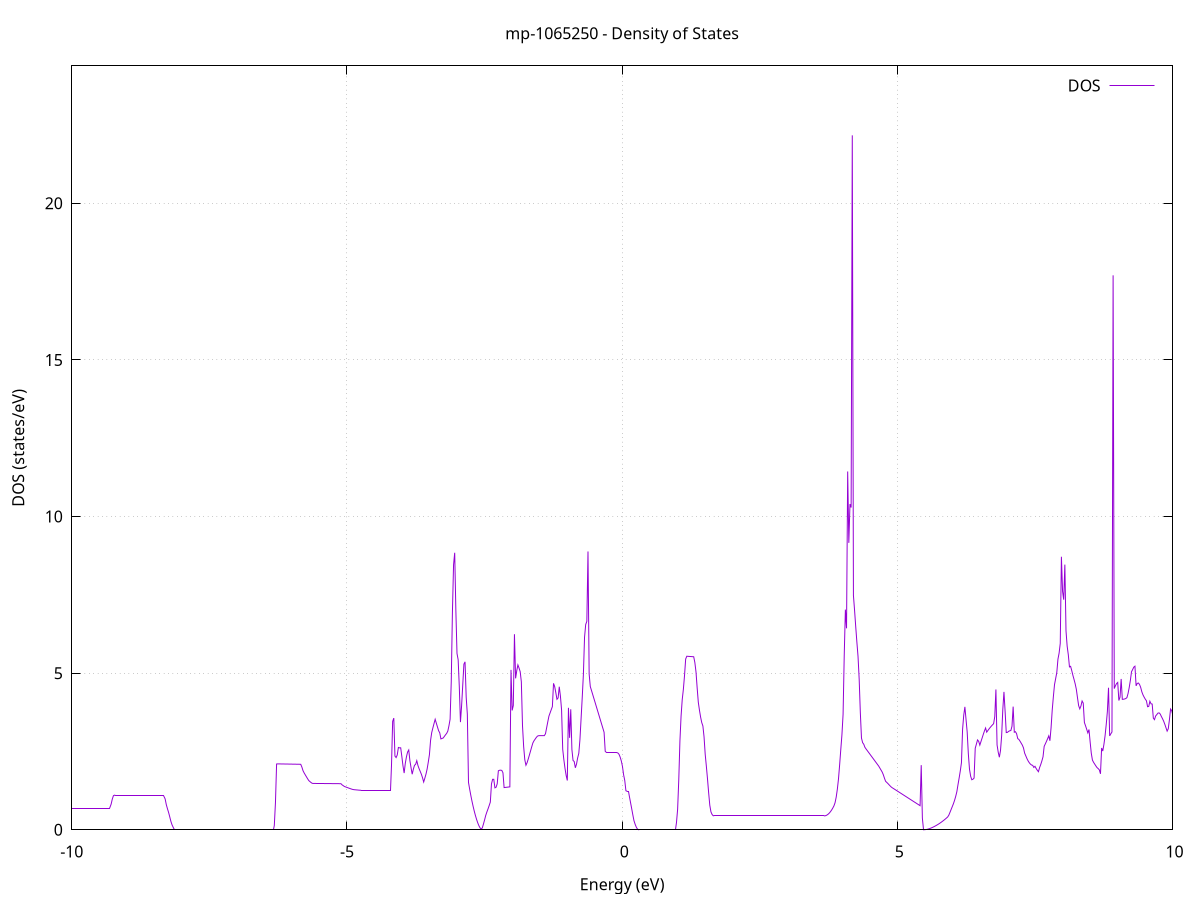 set title 'mp-1065250 - Density of States'
set xlabel 'Energy (eV)'
set ylabel 'DOS (states/eV)'
set grid
set xrange [-10:10]
set yrange [0:24.389]
set xzeroaxis lt -1
set terminal png size 800,600
set output 'mp-1065250_dos_gnuplot.png'
plot '-' using 1:2 with lines title 'DOS'
-17.469700 0.000000
-17.448800 0.000000
-17.427900 0.000000
-17.407000 0.000000
-17.386200 0.000000
-17.365300 0.000000
-17.344400 0.000000
-17.323500 0.000000
-17.302600 0.000000
-17.281800 0.000000
-17.260900 0.000000
-17.240000 0.000000
-17.219100 0.000000
-17.198200 0.000000
-17.177400 0.000000
-17.156500 0.000000
-17.135600 0.000000
-17.114700 0.000000
-17.093900 0.000000
-17.073000 0.000000
-17.052100 0.000000
-17.031200 0.000000
-17.010300 0.000000
-16.989500 0.000000
-16.968600 0.000000
-16.947700 0.000000
-16.926800 0.000000
-16.905900 0.000000
-16.885100 0.000000
-16.864200 0.000000
-16.843300 0.000000
-16.822400 0.000000
-16.801500 0.000000
-16.780700 0.000000
-16.759800 0.000000
-16.738900 0.000000
-16.718000 0.000000
-16.697200 0.000000
-16.676300 0.000000
-16.655400 0.000000
-16.634500 0.000000
-16.613600 0.000000
-16.592800 0.000000
-16.571900 0.000000
-16.551000 0.000000
-16.530100 0.000000
-16.509200 0.000000
-16.488400 0.000000
-16.467500 0.000000
-16.446600 0.000000
-16.425700 0.000000
-16.404900 0.000000
-16.384000 0.000000
-16.363100 0.000000
-16.342200 0.000000
-16.321300 0.000000
-16.300500 0.000000
-16.279600 0.000000
-16.258700 0.000000
-16.237800 0.000000
-16.216900 0.000000
-16.196100 0.000000
-16.175200 0.000000
-16.154300 0.000000
-16.133400 0.000000
-16.112600 0.000000
-16.091700 0.000000
-16.070800 0.000000
-16.049900 0.000000
-16.029000 0.000000
-16.008200 0.000000
-15.987300 0.000000
-15.966400 0.000000
-15.945500 0.000000
-15.924600 0.000000
-15.903800 0.000000
-15.882900 0.000000
-15.862000 0.000000
-15.841100 0.000000
-15.820200 0.000000
-15.799400 0.000000
-15.778500 0.000000
-15.757600 0.000000
-15.736700 0.000000
-15.715900 0.000000
-15.695000 0.000000
-15.674100 0.000000
-15.653200 0.000000
-15.632300 0.000000
-15.611500 0.000000
-15.590600 0.000000
-15.569700 0.004300
-15.548800 0.663300
-15.527900 1.774100
-15.507100 2.967600
-15.486200 5.201300
-15.465300 5.939900
-15.444400 5.939900
-15.423600 5.940000
-15.402700 5.940000
-15.381800 5.940100
-15.360900 5.686000
-15.340000 4.883100
-15.319200 4.119800
-15.298300 2.909200
-15.277400 1.992500
-15.256500 1.992500
-15.235600 1.992500
-15.214800 1.992500
-15.193900 1.992500
-15.173000 1.992500
-15.152100 1.992600
-15.131300 1.992600
-15.110400 1.992600
-15.089500 1.992600
-15.068600 1.992600
-15.047700 1.992600
-15.026900 1.992600
-15.006000 1.992600
-14.985100 1.992600
-14.964200 1.992600
-14.943300 1.992600
-14.922500 1.992600
-14.901600 1.992600
-14.880700 1.992600
-14.859800 1.992600
-14.838900 1.992600
-14.818100 1.992600
-14.797200 1.985600
-14.776300 1.854100
-14.755400 1.725500
-14.734600 1.602800
-14.713700 1.237200
-14.692800 1.212600
-14.671900 1.212600
-14.651000 1.212600
-14.630200 1.212600
-14.609300 1.212600
-14.588400 1.212600
-14.567500 1.212600
-14.546600 1.212600
-14.525800 1.212600
-14.504900 1.212600
-14.484000 1.212600
-14.463100 1.212600
-14.442300 1.212600
-14.421400 1.212600
-14.400500 1.212600
-14.379600 1.212600
-14.358700 1.212600
-14.337900 1.212600
-14.317000 1.212600
-14.296100 1.212600
-14.275200 1.212600
-14.254300 1.212600
-14.233500 1.212600
-14.212600 1.212600
-14.191700 1.212600
-14.170800 1.212600
-14.150000 1.212600
-14.129100 1.212600
-14.108200 1.212600
-14.087300 1.212600
-14.066400 1.212600
-14.045600 1.212600
-14.024700 1.212600
-14.003800 1.212600
-13.982900 1.212600
-13.962000 1.212600
-13.941200 1.212600
-13.920300 1.212600
-13.899400 1.212600
-13.878500 1.212600
-13.857600 1.304100
-13.836800 9.235700
-13.815900 5.172400
-13.795000 0.606900
-13.774100 6.502600
-13.753300 0.000000
-13.732400 0.000000
-13.711500 0.000000
-13.690600 0.000000
-13.669700 0.000000
-13.648900 0.000000
-13.628000 0.000000
-13.607100 0.000000
-13.586200 0.000000
-13.565300 0.000000
-13.544500 0.000000
-13.523600 0.000000
-13.502700 0.000000
-13.481800 0.000000
-13.461000 0.000000
-13.440100 0.000000
-13.419200 0.000000
-13.398300 0.000000
-13.377400 0.000000
-13.356600 0.000000
-13.335700 0.000000
-13.314800 0.000000
-13.293900 0.000000
-13.273000 0.000000
-13.252200 0.000000
-13.231300 0.000000
-13.210400 0.000000
-13.189500 0.000000
-13.168700 0.000000
-13.147800 0.000000
-13.126900 0.000000
-13.106000 0.000000
-13.085100 0.000000
-13.064300 0.000000
-13.043400 0.000000
-13.022500 0.000000
-13.001600 0.000000
-12.980700 0.000000
-12.959900 0.000000
-12.939000 0.000000
-12.918100 0.000000
-12.897200 0.000000
-12.876300 0.000000
-12.855500 0.000000
-12.834600 0.000000
-12.813700 0.000000
-12.792800 0.000000
-12.772000 0.000000
-12.751100 0.000000
-12.730200 0.000000
-12.709300 0.000000
-12.688400 0.000000
-12.667600 0.000000
-12.646700 0.000000
-12.625800 0.000000
-12.604900 0.000000
-12.584000 0.000000
-12.563200 1.319100
-12.542300 8.099800
-12.521400 9.645100
-12.500500 20.399900
-12.479700 0.729300
-12.458800 0.729300
-12.437900 0.729300
-12.417000 0.729300
-12.396100 0.729300
-12.375300 0.729300
-12.354400 0.729300
-12.333500 0.729300
-12.312600 0.729300
-12.291700 0.729300
-12.270900 0.729300
-12.250000 0.729300
-12.229100 0.729300
-12.208200 0.729300
-12.187400 0.729300
-12.166500 0.729300
-12.145600 0.729300
-12.124700 0.729300
-12.103800 0.729300
-12.083000 0.729300
-12.062100 0.729300
-12.041200 0.729300
-12.020300 0.729300
-11.999400 0.729300
-11.978600 0.729300
-11.957700 0.729300
-11.936800 0.729300
-11.915900 0.729300
-11.895000 0.729300
-11.874200 0.729300
-11.853300 0.729300
-11.832400 0.729300
-11.811500 0.729300
-11.790700 0.729300
-11.769800 0.729300
-11.748900 0.729300
-11.728000 0.729300
-11.707100 0.729300
-11.686300 0.729300
-11.665400 0.729300
-11.644500 0.729300
-11.623600 0.729300
-11.602700 0.729300
-11.581900 0.729300
-11.561000 0.729300
-11.540100 0.729300
-11.519200 0.729300
-11.498400 0.729300
-11.477500 0.729300
-11.456600 0.729300
-11.435700 0.729300
-11.414800 0.729300
-11.394000 0.729300
-11.373100 0.729300
-11.352200 0.729300
-11.331300 0.729300
-11.310400 0.729300
-11.289600 0.729300
-11.268700 0.729300
-11.247800 0.729300
-11.226900 0.729300
-11.206100 0.729300
-11.185200 0.729300
-11.164300 0.729300
-11.143400 0.729300
-11.122500 0.729300
-11.101700 0.729300
-11.080800 0.729300
-11.059900 0.729300
-11.039000 0.729300
-11.018100 0.729300
-10.997300 0.729300
-10.976400 0.726700
-10.955500 0.704100
-10.934600 0.690400
-10.913700 0.680600
-10.892900 0.680600
-10.872000 0.680600
-10.851100 0.680600
-10.830200 0.680600
-10.809400 0.680600
-10.788500 0.680600
-10.767600 0.680600
-10.746700 0.680600
-10.725800 0.680600
-10.705000 0.680600
-10.684100 0.680600
-10.663200 0.680600
-10.642300 0.680600
-10.621400 0.680600
-10.600600 0.680600
-10.579700 0.680600
-10.558800 0.680600
-10.537900 0.680600
-10.517100 0.680600
-10.496200 0.680600
-10.475300 0.680600
-10.454400 0.680600
-10.433500 0.680600
-10.412700 0.680600
-10.391800 0.680600
-10.370900 0.680600
-10.350000 0.680600
-10.329100 0.680600
-10.308300 0.680600
-10.287400 0.680600
-10.266500 0.680600
-10.245600 0.680600
-10.224800 0.680600
-10.203900 0.680600
-10.183000 0.680600
-10.162100 0.680600
-10.141200 0.680600
-10.120400 0.680600
-10.099500 0.680600
-10.078600 0.680600
-10.057700 0.680600
-10.036800 0.680600
-10.016000 0.680600
-9.995100 0.680600
-9.974200 0.680600
-9.953300 0.680600
-9.932400 0.680600
-9.911600 0.680600
-9.890700 0.680600
-9.869800 0.680600
-9.848900 0.680600
-9.828100 0.680600
-9.807200 0.680600
-9.786300 0.680600
-9.765400 0.680600
-9.744500 0.680600
-9.723700 0.680600
-9.702800 0.680600
-9.681900 0.680600
-9.661000 0.680600
-9.640100 0.680600
-9.619300 0.680600
-9.598400 0.680600
-9.577500 0.680600
-9.556600 0.680600
-9.535800 0.680600
-9.514900 0.680600
-9.494000 0.680600
-9.473100 0.680600
-9.452200 0.680600
-9.431400 0.680600
-9.410500 0.680600
-9.389600 0.680600
-9.368700 0.680600
-9.347800 0.680600
-9.327000 0.680600
-9.306100 0.680600
-9.285200 0.817400
-9.264300 0.978100
-9.243400 1.089200
-9.222600 1.105900
-9.201700 1.105800
-9.180800 1.105800
-9.159900 1.105700
-9.139100 1.105700
-9.118200 1.105700
-9.097300 1.105600
-9.076400 1.105600
-9.055500 1.105600
-9.034700 1.105500
-9.013800 1.105500
-8.992900 1.105500
-8.972000 1.105400
-8.951100 1.105400
-8.930300 1.105400
-8.909400 1.105300
-8.888500 1.105300
-8.867600 1.105200
-8.846800 1.105200
-8.825900 1.105200
-8.805000 1.105100
-8.784100 1.105100
-8.763200 1.105100
-8.742400 1.105000
-8.721500 1.105000
-8.700600 1.105000
-8.679700 1.104900
-8.658800 1.104900
-8.638000 1.104800
-8.617100 1.104800
-8.596200 1.104800
-8.575300 1.104700
-8.554500 1.104700
-8.533600 1.104700
-8.512700 1.104600
-8.491800 1.104600
-8.470900 1.104600
-8.450100 1.104500
-8.429200 1.104500
-8.408300 1.104500
-8.387400 1.104400
-8.366500 1.104400
-8.345700 1.104300
-8.324800 1.104300
-8.303900 0.985700
-8.283000 0.804000
-8.262100 0.673300
-8.241300 0.555000
-8.220400 0.414900
-8.199500 0.269500
-8.178600 0.157900
-8.157800 0.079300
-8.136900 0.009500
-8.116000 0.000000
-8.095100 0.000000
-8.074200 0.000000
-8.053400 0.000000
-8.032500 0.000000
-8.011600 0.000000
-7.990700 0.000000
-7.969800 0.000000
-7.949000 0.000000
-7.928100 0.000000
-7.907200 0.000000
-7.886300 0.000000
-7.865500 0.000000
-7.844600 0.000000
-7.823700 0.000000
-7.802800 0.000000
-7.781900 0.000000
-7.761100 0.000000
-7.740200 0.000000
-7.719300 0.000000
-7.698400 0.000000
-7.677500 0.000000
-7.656700 0.000000
-7.635800 0.000000
-7.614900 0.000000
-7.594000 0.000000
-7.573200 0.000000
-7.552300 0.000000
-7.531400 0.000000
-7.510500 0.000000
-7.489600 0.000000
-7.468800 0.000000
-7.447900 0.000000
-7.427000 0.000000
-7.406100 0.000000
-7.385200 0.000000
-7.364400 0.000000
-7.343500 0.000000
-7.322600 0.000000
-7.301700 0.000000
-7.280800 0.000000
-7.260000 0.000000
-7.239100 0.000000
-7.218200 0.000000
-7.197300 0.000000
-7.176500 0.000000
-7.155600 0.000000
-7.134700 0.000000
-7.113800 0.000000
-7.092900 0.000000
-7.072100 0.000000
-7.051200 0.000000
-7.030300 0.000000
-7.009400 0.000000
-6.988500 0.000000
-6.967700 0.000000
-6.946800 0.000000
-6.925900 0.000000
-6.905000 0.000000
-6.884200 0.000000
-6.863300 0.000000
-6.842400 0.000000
-6.821500 0.000000
-6.800600 0.000000
-6.779800 0.000000
-6.758900 0.000000
-6.738000 0.000000
-6.717100 0.000000
-6.696200 0.000000
-6.675400 0.000000
-6.654500 0.000000
-6.633600 0.000000
-6.612700 0.000000
-6.591900 0.000000
-6.571000 0.000000
-6.550100 0.000000
-6.529200 0.000000
-6.508300 0.000000
-6.487500 0.000000
-6.466600 0.000000
-6.445700 0.000000
-6.424800 0.000000
-6.403900 0.000000
-6.383100 0.000000
-6.362200 0.000000
-6.341300 0.000000
-6.320400 0.135800
-6.299500 0.862200
-6.278700 2.100300
-6.257800 2.103800
-6.236900 2.103100
-6.216000 2.102500
-6.195200 2.101800
-6.174300 2.101200
-6.153400 2.100500
-6.132500 2.099900
-6.111600 2.099200
-6.090800 2.098600
-6.069900 2.098000
-6.049000 2.097300
-6.028100 2.096700
-6.007200 2.096000
-5.986400 2.095400
-5.965500 2.094800
-5.944600 2.094100
-5.923700 2.093500
-5.902900 2.092800
-5.882000 2.092200
-5.861100 2.091500
-5.840200 2.090900
-5.819300 2.002700
-5.798500 1.886000
-5.777600 1.812900
-5.756700 1.751000
-5.735800 1.689200
-5.714900 1.627900
-5.694100 1.571600
-5.673200 1.538400
-5.652300 1.508100
-5.631400 1.483200
-5.610600 1.479300
-5.589700 1.478900
-5.568800 1.478600
-5.547900 1.478300
-5.527000 1.478000
-5.506200 1.477700
-5.485300 1.477300
-5.464400 1.477000
-5.443500 1.476700
-5.422600 1.476400
-5.401800 1.476100
-5.380900 1.475800
-5.360000 1.475400
-5.339100 1.475100
-5.318200 1.474800
-5.297400 1.474500
-5.276500 1.474200
-5.255600 1.473800
-5.234700 1.473500
-5.213900 1.473200
-5.193000 1.472900
-5.172100 1.472600
-5.151200 1.472200
-5.130300 1.471900
-5.109500 1.471600
-5.088600 1.433600
-5.067700 1.408700
-5.046800 1.382500
-5.025900 1.368800
-5.005100 1.355200
-4.984200 1.341700
-4.963300 1.328300
-4.942400 1.315100
-4.921600 1.302100
-4.900700 1.290200
-4.879800 1.281800
-4.858900 1.277900
-4.838000 1.274400
-4.817200 1.271000
-4.796300 1.267500
-4.775400 1.264000
-4.754500 1.262400
-4.733600 1.261800
-4.712800 1.261800
-4.691900 1.261800
-4.671000 1.261800
-4.650100 1.261800
-4.629300 1.261800
-4.608400 1.261700
-4.587500 1.261700
-4.566600 1.261700
-4.545700 1.261700
-4.524900 1.261700
-4.504000 1.261700
-4.483100 1.261600
-4.462200 1.261600
-4.441300 1.261600
-4.420500 1.261600
-4.399600 1.261600
-4.378700 1.261600
-4.357800 1.261500
-4.336900 1.261500
-4.316100 1.261500
-4.295200 1.261500
-4.274300 1.261500
-4.253400 1.261500
-4.232600 1.261400
-4.211700 1.261400
-4.190800 2.063300
-4.169900 3.460800
-4.149000 3.565400
-4.128200 2.352700
-4.107300 2.305000
-4.086400 2.389600
-4.065500 2.627800
-4.044600 2.615500
-4.023800 2.617600
-4.002900 2.338500
-3.982000 2.040200
-3.961100 1.810500
-3.940300 2.119100
-3.919400 2.327100
-3.898500 2.482700
-3.877600 2.547800
-3.856700 2.208500
-3.835900 1.982800
-3.815000 1.774100
-3.794100 1.931800
-3.773200 2.057300
-3.752300 2.090500
-3.731500 2.206200
-3.710600 2.053300
-3.689700 1.951700
-3.668800 1.863200
-3.648000 1.772600
-3.627100 1.660500
-3.606200 1.524800
-3.585300 1.646800
-3.564400 1.776000
-3.543600 1.939400
-3.522700 2.157900
-3.501800 2.397900
-3.480900 2.854500
-3.460000 3.103100
-3.439200 3.250500
-3.418300 3.390700
-3.397400 3.527300
-3.376500 3.404200
-3.355600 3.282200
-3.334800 3.163900
-3.313900 3.093200
-3.293000 2.900400
-3.272100 2.916600
-3.251300 2.930300
-3.230400 2.981000
-3.209500 3.031600
-3.188600 3.077400
-3.167700 3.149700
-3.146900 3.321100
-3.126000 3.530100
-3.105100 4.729600
-3.084200 6.925400
-3.063300 8.461000
-3.042500 8.844100
-3.021600 7.008700
-3.000700 5.627600
-2.979800 5.430500
-2.959000 4.568400
-2.938100 3.437300
-2.917200 3.959800
-2.896300 4.622100
-2.875400 5.287700
-2.854600 5.362200
-2.833700 4.230000
-2.812800 3.689400
-2.791900 1.512800
-2.771000 1.300300
-2.750200 1.102500
-2.729300 0.919600
-2.708400 0.751500
-2.687500 0.598200
-2.666700 0.459800
-2.645800 0.336100
-2.624900 0.227200
-2.604000 0.134400
-2.583100 0.065100
-2.562300 0.020700
-2.541400 0.058600
-2.520500 0.180900
-2.499600 0.314500
-2.478700 0.458300
-2.457900 0.567800
-2.437000 0.667100
-2.416100 0.772400
-2.395200 0.883800
-2.374300 1.464600
-2.353500 1.611200
-2.332600 1.610700
-2.311700 1.338700
-2.290800 1.357300
-2.270000 1.468200
-2.249100 1.884100
-2.228200 1.899800
-2.207300 1.903500
-2.186400 1.895100
-2.165600 1.818900
-2.144700 1.347200
-2.123800 1.351800
-2.102900 1.356400
-2.082000 1.361000
-2.061200 1.365600
-2.040300 1.370300
-2.019400 5.104300
-1.998500 3.810600
-1.977700 3.966200
-1.956800 6.244600
-1.935900 4.834400
-1.915000 5.079000
-1.894100 5.263400
-1.873300 5.163900
-1.852400 5.046300
-1.831500 4.722800
-1.810600 3.323800
-1.789700 2.658700
-1.768900 2.237700
-1.748000 2.060600
-1.727100 2.141400
-1.706200 2.260200
-1.685400 2.385600
-1.664500 2.515200
-1.643600 2.644900
-1.622700 2.769500
-1.601800 2.840600
-1.581000 2.893500
-1.560100 2.946500
-1.539200 2.989200
-1.518300 3.004200
-1.497400 3.005000
-1.476600 3.005300
-1.455700 3.005700
-1.434800 3.006000
-1.413900 3.006300
-1.393000 3.066000
-1.372200 3.254900
-1.351300 3.445700
-1.330400 3.628500
-1.309500 3.730500
-1.288700 3.831900
-1.267800 3.932900
-1.246900 4.675300
-1.226000 4.573300
-1.205100 4.376200
-1.184300 4.165400
-1.163400 4.210000
-1.142500 4.566600
-1.121600 4.269600
-1.100700 3.830400
-1.079900 2.569400
-1.059000 2.234700
-1.038100 1.958300
-1.017200 1.732000
-0.996400 1.573500
-0.975500 3.893800
-0.954600 2.936000
-0.933700 3.846300
-0.912800 2.560400
-0.892000 2.213300
-0.871100 2.179100
-0.850200 1.978900
-0.829300 2.095000
-0.808400 2.294200
-0.787600 2.440500
-0.766700 2.881300
-0.745800 3.555500
-0.724900 4.232100
-0.704100 4.964400
-0.683200 6.146400
-0.662300 6.552500
-0.641400 6.656900
-0.620500 8.884600
-0.599700 4.977300
-0.578800 4.573800
-0.557900 4.452200
-0.537000 4.330600
-0.516100 4.209000
-0.495300 4.087300
-0.474400 3.965600
-0.453500 3.843900
-0.432600 3.722100
-0.411700 3.600400
-0.390900 3.478500
-0.370000 3.356700
-0.349100 3.234800
-0.328200 3.112800
-0.307400 2.504300
-0.286500 2.456100
-0.265600 2.456100
-0.244700 2.456000
-0.223800 2.456000
-0.203000 2.456000
-0.182100 2.455900
-0.161200 2.455900
-0.140300 2.455900
-0.119400 2.455800
-0.098600 2.455800
-0.077700 2.452600
-0.056800 2.409500
-0.035900 2.319100
-0.015100 2.197000
0.005800 2.021700
0.026700 1.755700
0.047600 1.572700
0.068500 1.246400
0.089300 1.212400
0.110200 1.212400
0.131100 1.069400
0.152000 0.873600
0.172900 0.680200
0.193700 0.479800
0.214600 0.292400
0.235500 0.178300
0.256400 0.087400
0.277200 0.024500
0.298100 0.000300
0.319000 0.000000
0.339900 0.000000
0.360800 0.000000
0.381600 0.000000
0.402500 0.000000
0.423400 0.000000
0.444300 0.000000
0.465200 0.000000
0.486000 0.000000
0.506900 0.000000
0.527800 0.000000
0.548700 0.000000
0.569600 0.000000
0.590400 0.000000
0.611300 0.000000
0.632200 0.000000
0.653100 0.000000
0.673900 0.000000
0.694800 0.000000
0.715700 0.000000
0.736600 0.000000
0.757500 0.000000
0.778300 0.000000
0.799200 0.000000
0.820100 0.000000
0.841000 0.000000
0.861900 0.000000
0.882700 0.000000
0.903600 0.000000
0.924500 0.000000
0.945400 0.000000
0.966200 0.000000
0.987100 0.227900
1.008000 0.653500
1.028900 1.596200
1.049800 2.835500
1.070600 3.627500
1.091500 4.153300
1.112400 4.483000
1.133300 4.924000
1.154200 5.451700
1.175000 5.540500
1.195900 5.537700
1.216800 5.534900
1.237700 5.532100
1.258500 5.529400
1.279400 5.526700
1.300300 5.524000
1.321200 5.338900
1.342100 5.038100
1.362900 4.533800
1.383800 4.071800
1.404700 3.818900
1.425600 3.598500
1.446500 3.421800
1.467300 3.313600
1.488200 2.966000
1.509100 2.410100
1.530000 2.031500
1.550900 1.625400
1.571700 1.184100
1.592600 0.783800
1.613500 0.571300
1.634400 0.488500
1.655200 0.446800
1.676100 0.441300
1.697000 0.441300
1.717900 0.441300
1.738800 0.441300
1.759600 0.441300
1.780500 0.441300
1.801400 0.441300
1.822300 0.441300
1.843200 0.441300
1.864000 0.441300
1.884900 0.441300
1.905800 0.441300
1.926700 0.441300
1.947500 0.441300
1.968400 0.441300
1.989300 0.441300
2.010200 0.441300
2.031100 0.441300
2.051900 0.441300
2.072800 0.441300
2.093700 0.441300
2.114600 0.441300
2.135500 0.441300
2.156300 0.441300
2.177200 0.441300
2.198100 0.441300
2.219000 0.441300
2.239800 0.441300
2.260700 0.441300
2.281600 0.441300
2.302500 0.441300
2.323400 0.441300
2.344200 0.441300
2.365100 0.441300
2.386000 0.441300
2.406900 0.441300
2.427800 0.441300
2.448600 0.441300
2.469500 0.441300
2.490400 0.441300
2.511300 0.441300
2.532200 0.441300
2.553000 0.441300
2.573900 0.441300
2.594800 0.441300
2.615700 0.441300
2.636500 0.441300
2.657400 0.441300
2.678300 0.441300
2.699200 0.441300
2.720100 0.441300
2.740900 0.441300
2.761800 0.441300
2.782700 0.441300
2.803600 0.441300
2.824500 0.441300
2.845300 0.441300
2.866200 0.441300
2.887100 0.441300
2.908000 0.441300
2.928800 0.441300
2.949700 0.441300
2.970600 0.441300
2.991500 0.441300
3.012400 0.441300
3.033200 0.441300
3.054100 0.441300
3.075000 0.441300
3.095900 0.441300
3.116800 0.441300
3.137600 0.441300
3.158500 0.441300
3.179400 0.441300
3.200300 0.441300
3.221100 0.441300
3.242000 0.441300
3.262900 0.441300
3.283800 0.441300
3.304700 0.441300
3.325500 0.441300
3.346400 0.441300
3.367300 0.441300
3.388200 0.441300
3.409100 0.441300
3.429900 0.441300
3.450800 0.441300
3.471700 0.441300
3.492600 0.441300
3.513500 0.441300
3.534300 0.441300
3.555200 0.441300
3.576100 0.441300
3.597000 0.441300
3.617800 0.441300
3.638700 0.441300
3.659600 0.441300
3.680500 0.443000
3.701400 0.452700
3.722200 0.471000
3.743100 0.497800
3.764000 0.533200
3.784900 0.577000
3.805800 0.629400
3.826600 0.690400
3.847500 0.759900
3.868400 0.862400
3.889300 1.040100
3.910100 1.294100
3.931000 1.624800
3.951900 2.074100
3.972800 2.563500
3.993700 3.035800
4.014500 3.685500
4.035400 5.569200
4.056300 7.028400
4.077200 6.432100
4.098100 11.440300
4.118900 9.160700
4.139800 10.397500
4.160700 10.289000
4.181600 22.172000
4.202400 7.482600
4.223300 7.003200
4.244200 6.482300
4.265100 5.990200
4.286000 5.535600
4.306800 4.810200
4.327700 3.749900
4.348600 2.929500
4.369500 2.782000
4.390400 2.730000
4.411200 2.633100
4.432100 2.580000
4.453000 2.530300
4.473900 2.480700
4.494800 2.431000
4.515600 2.381300
4.536500 2.331600
4.557400 2.281800
4.578300 2.232000
4.599100 2.182200
4.620000 2.132300
4.640900 2.082400
4.661800 2.032500
4.682700 1.969900
4.703500 1.908100
4.724400 1.845100
4.745300 1.758700
4.766200 1.647400
4.787100 1.547400
4.807900 1.512700
4.828800 1.476800
4.849700 1.436700
4.870600 1.398000
4.891400 1.362500
4.912300 1.336300
4.933200 1.313100
4.954100 1.289500
4.975000 1.265900
4.995800 1.242300
5.016700 1.218700
5.037600 1.195100
5.058500 1.171500
5.079400 1.147900
5.100200 1.124300
5.121100 1.100600
5.142000 1.077000
5.162900 1.053400
5.183800 1.029800
5.204600 1.006100
5.225500 0.982500
5.246400 0.958800
5.267300 0.935200
5.288100 0.911500
5.309000 0.887900
5.329900 0.864200
5.350800 0.840600
5.371700 0.816900
5.392500 0.793300
5.413400 0.769600
5.434300 2.064300
5.455200 0.373300
5.476100 0.000300
5.496900 0.002600
5.517800 0.007100
5.538700 0.013800
5.559600 0.022800
5.580400 0.034000
5.601300 0.047500
5.622200 0.062800
5.643100 0.079400
5.664000 0.097200
5.684800 0.116300
5.705700 0.136600
5.726600 0.158200
5.747500 0.181000
5.768400 0.205100
5.789200 0.230400
5.810100 0.257000
5.831000 0.284800
5.851900 0.313800
5.872700 0.344200
5.893600 0.375700
5.914500 0.408500
5.935400 0.465000
5.956300 0.554900
5.977100 0.645700
5.998000 0.737300
6.018900 0.829700
6.039800 0.938200
6.060700 1.065300
6.081500 1.214300
6.102400 1.440000
6.123300 1.653500
6.144200 1.878800
6.165100 2.141000
6.185900 3.210200
6.206800 3.656800
6.227700 3.924000
6.248600 3.519800
6.269400 3.120600
6.290300 2.428500
6.311200 1.937700
6.332100 1.711900
6.353000 1.597300
6.373800 1.613600
6.394700 1.650000
6.415600 2.603700
6.436500 2.733800
6.457400 2.868700
6.478200 2.824500
6.499100 2.702700
6.520000 2.816600
6.540900 2.930500
6.561700 3.044300
6.582600 3.152400
6.603500 3.249300
6.624400 3.116500
6.645300 3.169100
6.666100 3.218700
6.687000 3.265200
6.707900 3.308800
6.728800 3.349300
6.749700 3.386800
6.770500 3.614400
6.791400 4.479600
6.812300 2.709100
6.833200 2.478100
6.854000 2.316000
6.874900 2.530800
6.895800 3.009400
6.916700 3.843000
6.937600 4.402800
6.958400 3.783000
6.979300 3.103300
7.000200 3.110100
7.021100 3.140600
7.042000 3.160100
7.062800 3.167800
7.083700 3.307800
7.104600 3.932600
7.125500 3.114800
7.146400 3.131500
7.167200 3.066500
7.188100 2.911400
7.209000 2.884200
7.229900 2.828000
7.250700 2.765200
7.271600 2.702900
7.292500 2.613900
7.313400 2.447900
7.334300 2.361300
7.355100 2.274000
7.376000 2.200300
7.396900 2.142500
7.417800 2.096900
7.438700 2.068300
7.459500 2.056700
7.480400 1.990800
7.501300 2.025600
7.522200 1.958500
7.543000 1.901200
7.563900 1.853700
7.584800 1.984000
7.605700 2.082300
7.626600 2.197000
7.647400 2.329100
7.668300 2.662700
7.689200 2.742500
7.710100 2.822700
7.731000 2.908100
7.751800 2.998500
7.772700 2.842000
7.793600 3.258100
7.814500 3.819200
7.835300 4.247600
7.856200 4.634600
7.877100 4.827300
7.898000 5.026400
7.918900 5.448600
7.939700 5.641200
7.960600 5.950000
7.981500 8.717100
8.002400 7.612100
8.023300 7.346300
8.044100 8.466400
8.065000 6.352100
8.085900 5.863600
8.106800 5.588700
8.127700 5.199800
8.148500 5.218600
8.169400 5.082500
8.190300 4.930900
8.211200 4.797700
8.232000 4.657900
8.252900 4.483000
8.273800 4.214000
8.294700 3.961800
8.315600 3.860100
8.336400 3.952800
8.357300 4.111800
8.378200 4.043800
8.399100 3.425800
8.420000 3.319700
8.440800 3.208700
8.461700 3.093700
8.482600 3.201100
8.503500 2.804700
8.524300 2.443600
8.545200 2.224200
8.566100 2.152800
8.587000 2.095100
8.607900 2.038100
8.628700 1.985500
8.649600 1.953400
8.670500 1.913100
8.691400 1.786200
8.712300 2.610600
8.733100 2.513400
8.754000 2.728300
8.774900 3.001700
8.795800 3.359100
8.816600 3.772300
8.837500 4.534300
8.858400 2.996500
8.879300 3.063000
8.900200 3.121300
8.921000 17.701500
8.941900 4.507600
8.962800 4.596400
8.983700 4.668800
9.004600 4.704400
9.025400 4.127000
9.046300 4.233800
9.067200 4.814700
9.088100 4.164500
9.109000 4.167800
9.129800 4.175900
9.150700 4.189400
9.171600 4.218700
9.192500 4.351600
9.213300 4.540300
9.234200 4.766600
9.255100 5.044700
9.276000 5.115500
9.296900 5.193500
9.317700 5.222700
9.338600 4.595300
9.359500 4.672200
9.380400 4.686100
9.401300 4.638700
9.422100 4.544800
9.443000 4.404100
9.463900 4.306800
9.484800 4.234300
9.505600 4.170300
9.526500 4.118100
9.547400 3.929000
9.568300 3.937700
9.589200 4.103300
9.610000 4.022400
9.630900 4.013800
9.651800 3.564600
9.672700 3.515900
9.693600 3.632600
9.714400 3.676500
9.735300 3.723900
9.756200 3.732800
9.777100 3.694800
9.797900 3.616800
9.818800 3.545900
9.839700 3.465900
9.860600 3.366800
9.881500 3.258200
9.902300 3.149900
9.923200 3.225600
9.944100 3.512800
9.965000 3.855500
9.985900 3.803400
10.006700 3.650300
10.027600 3.535100
10.048500 3.467800
10.069400 3.462400
10.090300 3.466000
10.111100 3.441000
10.132000 3.421100
10.152900 3.445300
10.173800 3.471100
10.194600 3.494100
10.215500 3.514200
10.236400 3.549400
10.257300 3.570100
10.278200 3.440900
10.299000 4.353900
10.319900 3.974300
10.340800 3.807200
10.361700 3.962900
10.382600 4.123900
10.403400 4.346900
10.424300 4.243800
10.445200 4.058500
10.466100 4.008300
10.486900 3.827900
10.507800 3.717300
10.528700 3.606600
10.549600 3.740100
10.570500 3.798500
10.591300 3.875000
10.612200 4.142100
10.633100 4.338500
10.654000 4.345900
10.674900 4.429500
10.695700 4.504200
10.716600 4.559500
10.737500 4.277200
10.758400 4.213000
10.779200 4.148500
10.800100 4.085000
10.821000 4.008200
10.841900 4.001500
10.862800 4.287000
10.883600 4.274200
10.904500 4.225900
10.925400 4.157800
10.946300 4.069900
10.967200 3.874900
10.988000 3.524000
11.008900 3.362700
11.029800 3.443200
11.050700 3.335300
11.071600 3.196700
11.092400 3.058400
11.113300 2.931700
11.134200 2.510700
11.155100 2.437700
11.175900 2.426800
11.196800 2.427700
11.217700 2.434100
11.238600 2.440600
11.259500 2.447200
11.280300 2.453800
11.301200 2.460500
11.322100 2.467200
11.343000 2.474000
11.363900 2.650000
11.384700 2.889600
11.405600 2.377000
11.426500 2.392100
11.447400 2.406800
11.468200 2.533800
11.489100 2.687100
11.510000 2.812400
11.530900 2.759800
11.551800 2.669300
11.572600 2.769200
11.593500 2.875700
11.614400 3.060200
11.635300 3.224000
11.656200 3.259000
11.677000 3.288300
11.697900 3.581700
11.718800 3.559900
11.739700 3.580200
11.760500 3.616300
11.781400 3.669200
11.802300 3.456300
11.823200 3.498800
11.844100 3.595700
11.864900 3.722000
11.885800 3.600300
11.906700 3.758500
11.927600 3.905000
11.948500 3.976600
11.969300 3.990800
11.990200 4.128800
12.011100 4.606700
12.032000 4.996900
12.052900 5.081700
12.073700 4.878900
12.094600 4.621100
12.115500 3.842500
12.136400 3.622700
12.157200 3.425800
12.178100 3.263300
12.199000 3.822100
12.219900 3.875600
12.240800 3.977700
12.261600 4.072600
12.282500 3.708700
12.303400 3.662800
12.324300 3.671600
12.345200 3.886600
12.366000 4.650100
12.386900 5.655000
12.407800 4.373500
12.428700 3.679800
12.449500 3.910800
12.470400 4.472700
12.491300 4.526200
12.512200 4.456200
12.533100 4.213900
12.553900 3.886900
12.574800 3.506400
12.595700 3.475900
12.616600 5.176300
12.637500 3.643900
12.658300 3.612600
12.679200 3.562600
12.700100 3.504100
12.721000 3.332100
12.741800 3.337100
12.762700 3.354600
12.783600 3.384700
12.804500 3.419900
12.825400 3.460300
12.846200 3.511400
12.867100 3.574100
12.888000 3.812400
12.908900 3.951600
12.929800 4.063800
12.950600 4.179000
12.971500 4.271100
12.992400 4.321200
13.013300 4.338400
13.034200 4.445500
13.055000 4.641000
13.075900 4.710700
13.096800 4.782400
13.117700 4.763400
13.138500 5.430300
13.159400 5.064700
13.180300 5.018700
13.201200 4.990500
13.222100 4.941500
13.242900 4.883900
13.263800 4.820100
13.284700 4.749100
13.305600 4.674100
13.326500 4.609100
13.347300 4.608800
13.368200 4.592800
13.389100 5.169000
13.410000 5.094800
13.430800 4.968400
13.451700 4.951800
13.472600 5.269500
13.493500 5.647000
13.514400 5.938700
13.535200 6.133400
13.556100 6.247000
13.577000 6.340700
13.597900 7.028600
13.618800 5.351200
13.639600 5.108000
13.660500 4.895600
13.681400 4.648900
13.702300 4.628600
13.723100 4.265300
13.744000 3.944500
13.764900 3.708500
13.785800 3.556300
13.806700 3.345000
13.827500 3.208500
13.848400 3.141400
13.869300 3.142400
13.890200 3.218200
13.911100 3.405800
13.931900 3.661500
13.952800 3.694200
13.973700 3.625300
13.994600 3.577500
14.015500 3.500800
14.036300 3.423900
14.057200 3.384600
14.078100 3.349100
14.099000 3.275700
14.119800 3.261900
14.140700 3.249400
14.161600 3.380900
14.182500 3.437900
14.203400 3.505900
14.224200 3.628500
14.245100 3.893600
14.266000 4.143400
14.286900 4.336900
14.307800 4.739500
14.328600 4.844000
14.349500 4.731600
14.370400 4.849100
14.391300 4.927500
14.412100 5.117100
14.433000 5.415100
14.453900 5.233000
14.474800 4.225800
14.495700 4.145500
14.516500 4.238600
14.537400 3.939700
14.558300 3.868800
14.579200 3.791900
14.600100 3.707000
14.620900 3.608100
14.641800 3.431700
14.662700 3.385800
14.683600 3.240200
14.704400 3.099800
14.725300 2.962800
14.746200 2.871100
14.767100 2.821400
14.788000 2.848900
14.808800 2.936200
14.829700 3.042900
14.850600 3.225300
14.871500 3.498700
14.892400 3.659100
14.913200 3.813400
14.934100 4.514200
14.955000 4.800800
14.975900 5.025200
14.996800 5.067100
15.017600 4.937200
15.038500 4.859300
15.059400 4.768500
15.080300 4.101700
15.101100 4.114700
15.122000 4.486200
15.142900 4.486100
15.163800 4.261200
15.184700 4.291800
15.205500 4.370300
15.226400 4.669000
15.247300 4.196500
15.268200 4.241200
15.289100 4.268500
15.309900 4.285000
15.330800 4.277900
15.351700 4.236100
15.372600 4.223900
15.393400 4.276800
15.414300 4.359700
15.435200 4.269000
15.456100 4.100900
15.477000 4.056300
15.497800 4.014400
15.518700 3.709800
15.539600 3.544800
15.560500 3.147900
15.581400 3.115100
15.602200 3.177600
15.623100 3.227600
15.644000 3.366800
15.664900 3.465600
15.685700 3.398200
15.706600 3.335000
15.727500 3.298700
15.748400 3.289400
15.769300 3.298900
15.790100 3.299600
15.811000 3.297100
15.831900 3.315900
15.852800 3.357000
15.873700 3.409500
15.894500 3.481100
15.915400 3.568100
15.936300 3.669900
15.957200 4.110100
15.978100 3.987900
15.998900 3.923400
16.019800 3.921500
16.040700 3.989400
16.061600 3.999800
16.082400 4.031300
16.103300 4.225200
16.124200 4.452900
16.145100 4.669700
16.166000 5.281500
16.186800 5.412800
16.207700 5.376500
16.228600 5.324200
16.249500 5.266600
16.270400 5.203700
16.291200 4.512700
16.312100 4.460700
16.333000 4.484900
16.353900 4.568000
16.374700 4.708200
16.395600 4.867800
16.416500 5.224200
16.437400 5.481200
16.458300 5.723900
16.479100 5.241000
16.500000 5.063900
16.520900 4.840200
16.541800 4.590700
16.562700 4.341000
16.583500 4.429700
16.604400 4.468100
16.625300 4.519800
16.646200 4.580500
16.667000 4.733300
16.687900 4.888000
16.708800 5.037000
16.729700 5.126600
16.750600 5.192600
16.771400 5.229700
16.792300 5.247900
16.813200 5.233900
16.834100 5.209500
16.855000 5.176000
16.875800 5.092000
16.896700 4.981200
16.917600 4.880600
16.938500 4.782600
16.959400 4.704400
16.980200 4.702100
17.001100 4.708100
17.022000 4.813300
17.042900 5.087700
17.063700 5.143100
17.084600 5.266900
17.105500 5.652100
17.126400 5.249300
17.147300 4.916900
17.168100 5.385600
17.189000 5.574800
17.209900 6.772000
17.230800 5.981200
17.251700 5.243500
17.272500 4.988700
17.293400 4.973000
17.314300 4.914900
17.335200 4.929400
17.356000 4.852800
17.376900 4.736700
17.397800 4.665100
17.418700 4.580700
17.439600 4.424800
17.460400 4.246500
17.481300 3.967200
17.502200 3.852000
17.523100 3.749600
17.544000 5.246600
17.564800 3.424300
17.585700 3.399000
17.606600 3.383500
17.627500 3.393300
17.648300 3.426900
17.669200 3.488200
17.690100 3.721800
17.711000 4.822600
17.731900 5.130100
17.752700 5.189400
17.773600 5.185200
17.794500 6.159800
17.815400 5.408500
17.836300 3.733900
17.857100 3.655200
17.878000 3.544300
17.898900 3.511800
17.919800 3.535800
17.940700 3.563300
17.961500 4.679100
17.982400 5.365200
18.003300 5.299800
18.024200 5.018400
18.045000 4.635300
18.065900 4.220900
18.086800 4.066100
18.107700 3.951300
18.128600 3.901700
18.149400 3.850400
18.170300 3.783700
18.191200 3.903100
18.212100 3.910900
18.233000 3.937500
18.253800 6.202000
18.274700 4.042900
18.295600 4.229000
18.316500 4.424600
18.337300 4.629300
18.358200 4.767200
18.379100 4.907000
18.400000 5.463200
18.420900 5.792900
18.441700 6.116300
18.462600 6.488400
18.483500 7.117900
18.504400 8.232200
18.525300 7.255900
18.546100 6.306300
18.567000 5.717700
18.587900 5.152600
18.608800 4.822400
18.629600 4.552600
18.650500 4.284900
18.671400 4.085500
18.692300 3.922000
18.713200 3.883600
18.734000 4.636300
18.754900 4.919700
18.775800 5.054800
18.796700 5.477600
18.817600 5.963400
18.838400 6.260700
18.859300 7.153600
18.880200 6.571500
18.901100 6.264100
18.922000 6.025100
18.942800 5.685200
18.963700 5.344500
18.984600 4.789400
19.005500 5.075000
19.026300 5.092700
19.047200 5.055700
19.068100 5.052300
19.089000 5.081000
19.109900 5.070200
19.130700 5.036600
19.151600 4.970500
19.172500 4.896000
19.193400 5.031500
19.214300 4.986300
19.235100 4.899600
19.256000 4.821000
19.276900 4.653700
19.297800 4.500400
19.318600 4.342300
19.339500 5.147100
19.360400 5.666600
19.381300 4.175800
19.402200 3.896500
19.423000 3.846600
19.443900 3.809800
19.464800 3.781800
19.485700 3.751800
19.506600 3.719200
19.527400 3.629200
19.548300 3.366500
19.569200 3.215300
19.590100 3.155300
19.611000 3.621500
19.631800 3.868300
19.652700 3.970300
19.673600 4.262300
19.694500 4.577600
19.715300 4.746500
19.736200 4.923200
19.757100 5.110800
19.778000 5.285800
19.798900 5.376600
19.819700 6.163100
19.840600 6.288700
19.861500 5.030800
19.882400 3.339800
19.903300 3.287700
19.924100 3.245600
19.945000 3.214600
19.965900 3.194400
19.986800 3.182200
20.007600 3.186600
20.028500 3.253000
20.049400 3.308900
20.070300 3.364600
20.091200 3.335300
20.112000 3.292500
20.132900 3.310700
20.153800 3.804700
20.174700 4.022100
20.195600 4.447600
20.216400 4.211600
20.237300 4.626600
20.258200 4.614700
20.279100 4.621100
20.299900 4.817400
20.320800 5.617000
20.341700 6.044000
20.362600 6.337100
20.383500 6.226400
20.404300 4.975300
20.425200 4.571900
20.446100 4.446700
20.467000 6.371000
20.487900 5.966200
20.508700 5.520100
20.529600 5.877800
20.550500 6.246000
20.571400 6.588300
20.592300 6.879000
20.613100 6.873400
20.634000 6.850700
20.654900 6.426600
20.675800 5.876800
20.696600 5.261700
20.717500 4.612500
20.738400 4.238400
20.759300 4.191100
20.780200 4.116800
20.801000 4.227300
20.821900 4.466500
20.842800 4.685500
20.863700 4.867600
20.884600 5.328600
20.905400 5.457800
20.926300 5.554500
20.947200 5.622100
20.968100 5.648800
20.988900 5.544300
21.009800 5.291200
21.030700 4.835500
21.051600 4.472500
21.072500 4.170600
21.093300 4.003500
21.114200 4.292500
21.135100 4.016700
21.156000 3.913900
21.176900 3.879100
21.197700 3.853600
21.218600 3.831800
21.239500 3.432900
21.260400 3.400200
21.281200 3.371400
21.302100 3.346400
21.323000 3.326000
21.343900 3.555300
21.364800 3.613200
21.385600 3.692000
21.406500 3.651400
21.427400 3.349300
21.448300 2.823400
21.469200 2.572100
21.490000 2.482400
21.510900 2.397200
21.531800 2.283100
21.552700 2.151900
21.573600 2.006700
21.594400 1.847900
21.615300 1.691400
21.636200 1.485600
21.657100 1.370200
21.677900 1.259000
21.698800 1.152400
21.719700 1.060400
21.740600 0.980700
21.761500 0.905100
21.782300 0.833400
21.803200 0.765800
21.824100 0.704100
21.845000 0.651200
21.865900 0.621500
21.886700 0.595300
21.907600 0.571500
21.928500 0.549900
21.949400 0.529400
21.970200 0.509000
21.991100 0.488600
22.012000 0.468400
22.032900 0.448200
22.053800 0.428100
22.074600 0.408100
22.095500 0.388100
22.116400 0.368300
22.137300 0.348500
22.158200 0.328800
22.179000 0.309100
22.199900 0.282600
22.220800 0.242000
22.241700 0.203500
22.262500 0.167300
22.283400 0.133300
22.304300 0.101400
22.325200 0.029500
22.346100 0.018900
22.366900 0.009300
22.387800 0.000700
22.408700 0.000000
22.429600 0.000000
22.450500 0.000000
22.471300 0.000000
22.492200 0.000000
22.513100 0.000000
22.534000 0.000000
22.554900 0.000000
22.575700 0.000000
22.596600 0.000000
22.617500 0.000000
22.638400 0.000000
22.659200 0.000000
22.680100 0.000000
22.701000 0.000000
22.721900 0.000000
22.742800 0.000000
22.763600 0.000000
22.784500 0.000000
22.805400 0.000000
22.826300 0.000000
22.847200 0.000000
22.868000 0.000000
22.888900 0.000000
22.909800 0.000000
22.930700 0.000000
22.951500 0.000000
22.972400 0.000000
22.993300 0.000000
23.014200 0.000000
23.035100 0.000000
23.055900 0.000000
23.076800 0.000000
23.097700 0.000000
23.118600 0.000000
23.139500 0.000000
23.160300 0.000000
23.181200 0.000000
23.202100 0.000000
23.223000 0.000000
23.243800 0.000000
23.264700 0.000000
23.285600 0.000000
23.306500 0.000000
23.327400 0.000000
23.348200 0.000000
23.369100 0.000000
23.390000 0.000000
23.410900 0.000000
23.431800 0.000000
23.452600 0.000000
23.473500 0.000000
23.494400 0.000000
23.515300 0.000000
23.536200 0.000000
23.557000 0.000000
23.577900 0.000000
23.598800 0.000000
23.619700 0.000000
23.640500 0.000000
23.661400 0.000000
23.682300 0.000000
23.703200 0.000000
23.724100 0.000000
23.744900 0.000000
23.765800 0.000000
23.786700 0.000000
23.807600 0.000000
23.828500 0.000000
23.849300 0.000000
23.870200 0.000000
23.891100 0.000000
23.912000 0.000000
23.932800 0.000000
23.953700 0.000000
23.974600 0.000000
23.995500 0.000000
24.016400 0.000000
24.037200 0.000000
24.058100 0.000000
24.079000 0.000000
24.099900 0.000000
24.120800 0.000000
24.141600 0.000000
24.162500 0.000000
24.183400 0.000000
24.204300 0.000000
24.225100 0.000000
24.246000 0.000000
24.266900 0.000000
24.287800 0.000000
e
